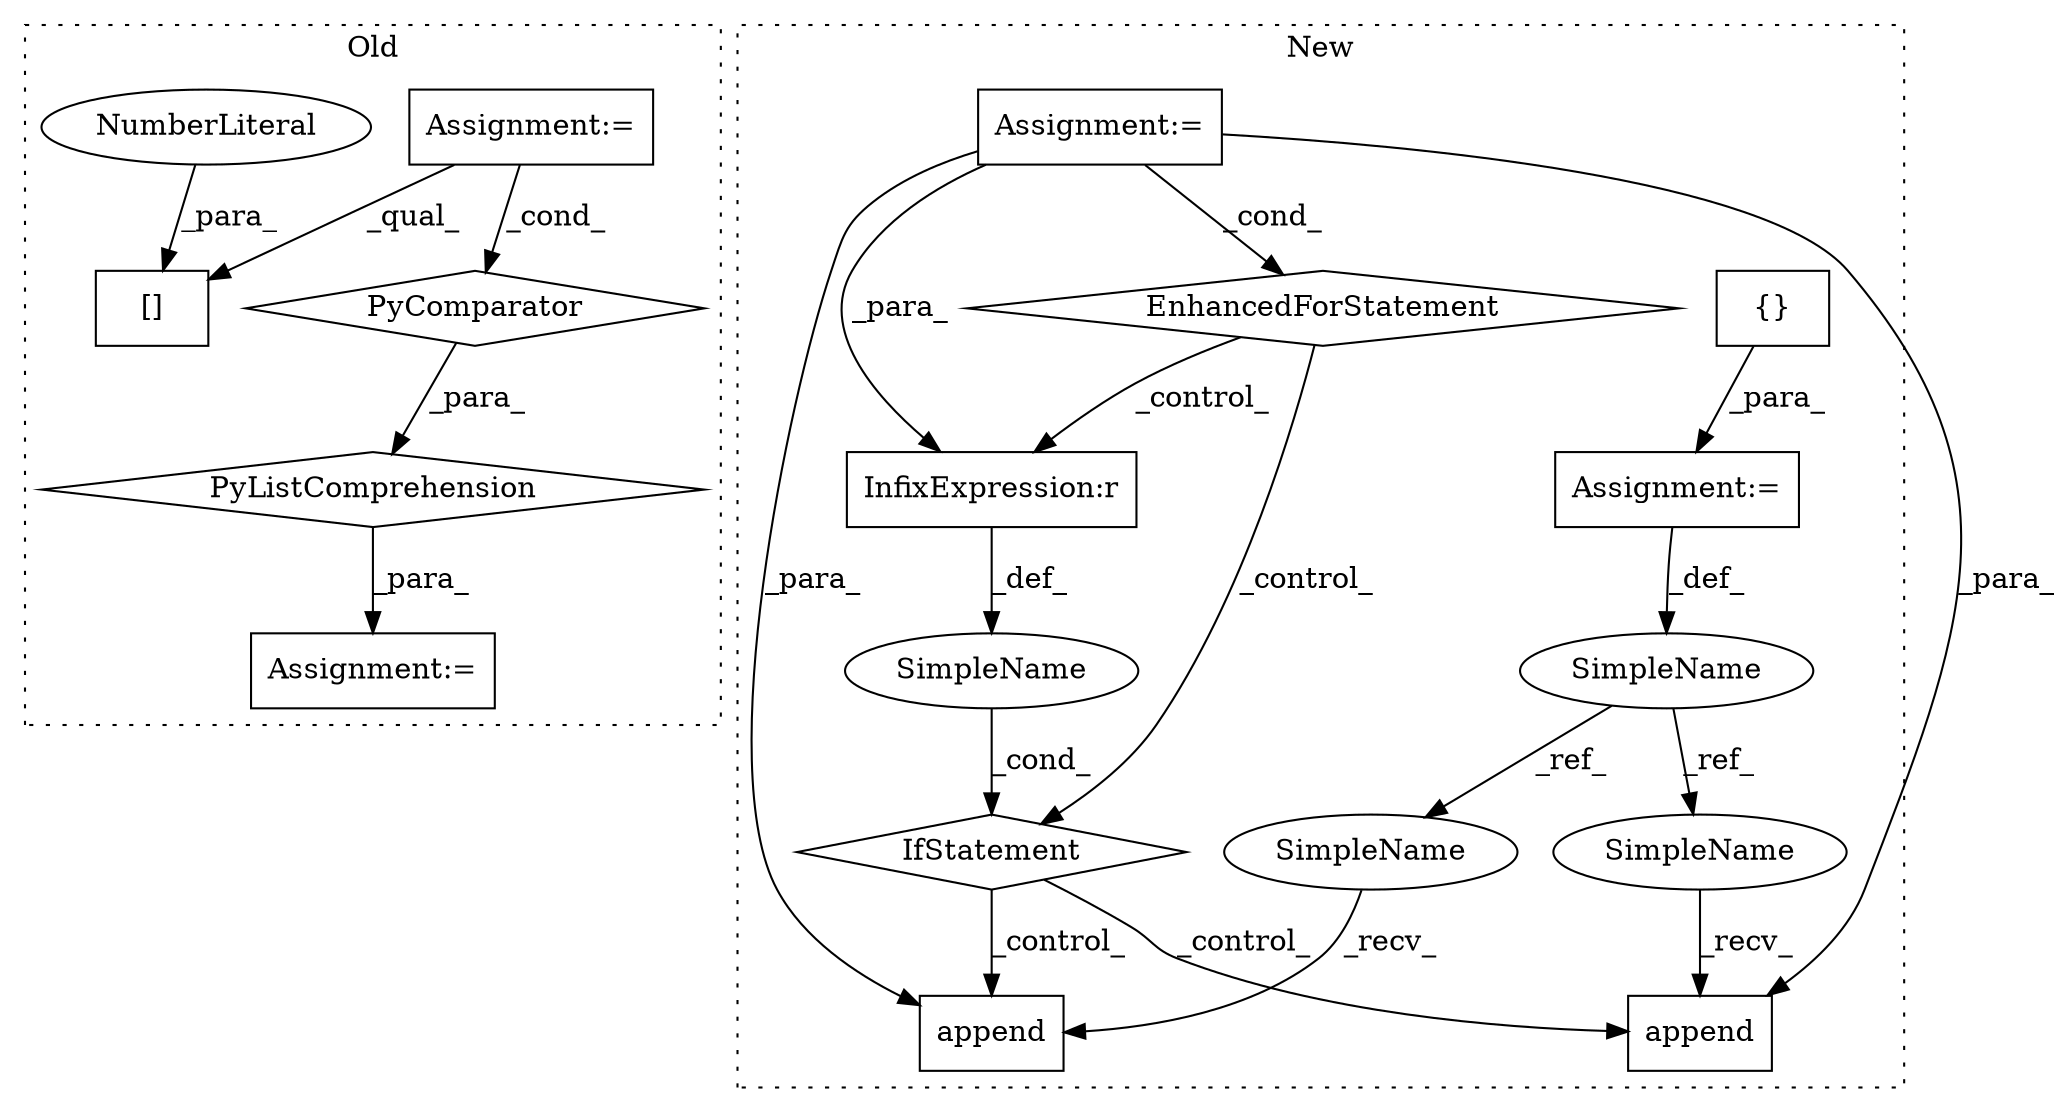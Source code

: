 digraph G {
subgraph cluster0 {
1 [label="PyListComprehension" a="109" s="7891" l="118" shape="diamond"];
3 [label="PyComparator" a="113" s="7973" l="28" shape="diamond"];
4 [label="Assignment:=" a="7" s="7973" l="28" shape="box"];
5 [label="Assignment:=" a="7" s="7877" l="14" shape="box"];
15 [label="[]" a="2" s="7897,7907" l="9,1" shape="box"];
16 [label="NumberLiteral" a="34" s="7906" l="1" shape="ellipse"];
label = "Old";
style="dotted";
}
subgraph cluster1 {
2 [label="IfStatement" a="25" s="8205,8240" l="4,2" shape="diamond"];
6 [label="Assignment:=" a="7" s="7958,8052" l="63,2" shape="box"];
7 [label="EnhancedForStatement" a="70" s="7958,8052" l="63,2" shape="diamond"];
8 [label="append" a="32" s="8480,8509" l="7,1" shape="box"];
9 [label="SimpleName" a="42" s="" l="" shape="ellipse"];
10 [label="Assignment:=" a="7" s="7940" l="1" shape="box"];
11 [label="{}" a="4" s="7950" l="2" shape="box"];
12 [label="InfixExpression:r" a="27" s="8222" l="4" shape="box"];
13 [label="SimpleName" a="42" s="7935" l="5" shape="ellipse"];
14 [label="append" a="32" s="8387,8406" l="7,1" shape="box"];
17 [label="SimpleName" a="42" s="8474" l="5" shape="ellipse"];
18 [label="SimpleName" a="42" s="8381" l="5" shape="ellipse"];
label = "New";
style="dotted";
}
1 -> 5 [label="_para_"];
2 -> 8 [label="_control_"];
2 -> 14 [label="_control_"];
3 -> 1 [label="_para_"];
4 -> 15 [label="_qual_"];
4 -> 3 [label="_cond_"];
6 -> 7 [label="_cond_"];
6 -> 14 [label="_para_"];
6 -> 8 [label="_para_"];
6 -> 12 [label="_para_"];
7 -> 2 [label="_control_"];
7 -> 12 [label="_control_"];
9 -> 2 [label="_cond_"];
10 -> 13 [label="_def_"];
11 -> 10 [label="_para_"];
12 -> 9 [label="_def_"];
13 -> 18 [label="_ref_"];
13 -> 17 [label="_ref_"];
16 -> 15 [label="_para_"];
17 -> 8 [label="_recv_"];
18 -> 14 [label="_recv_"];
}